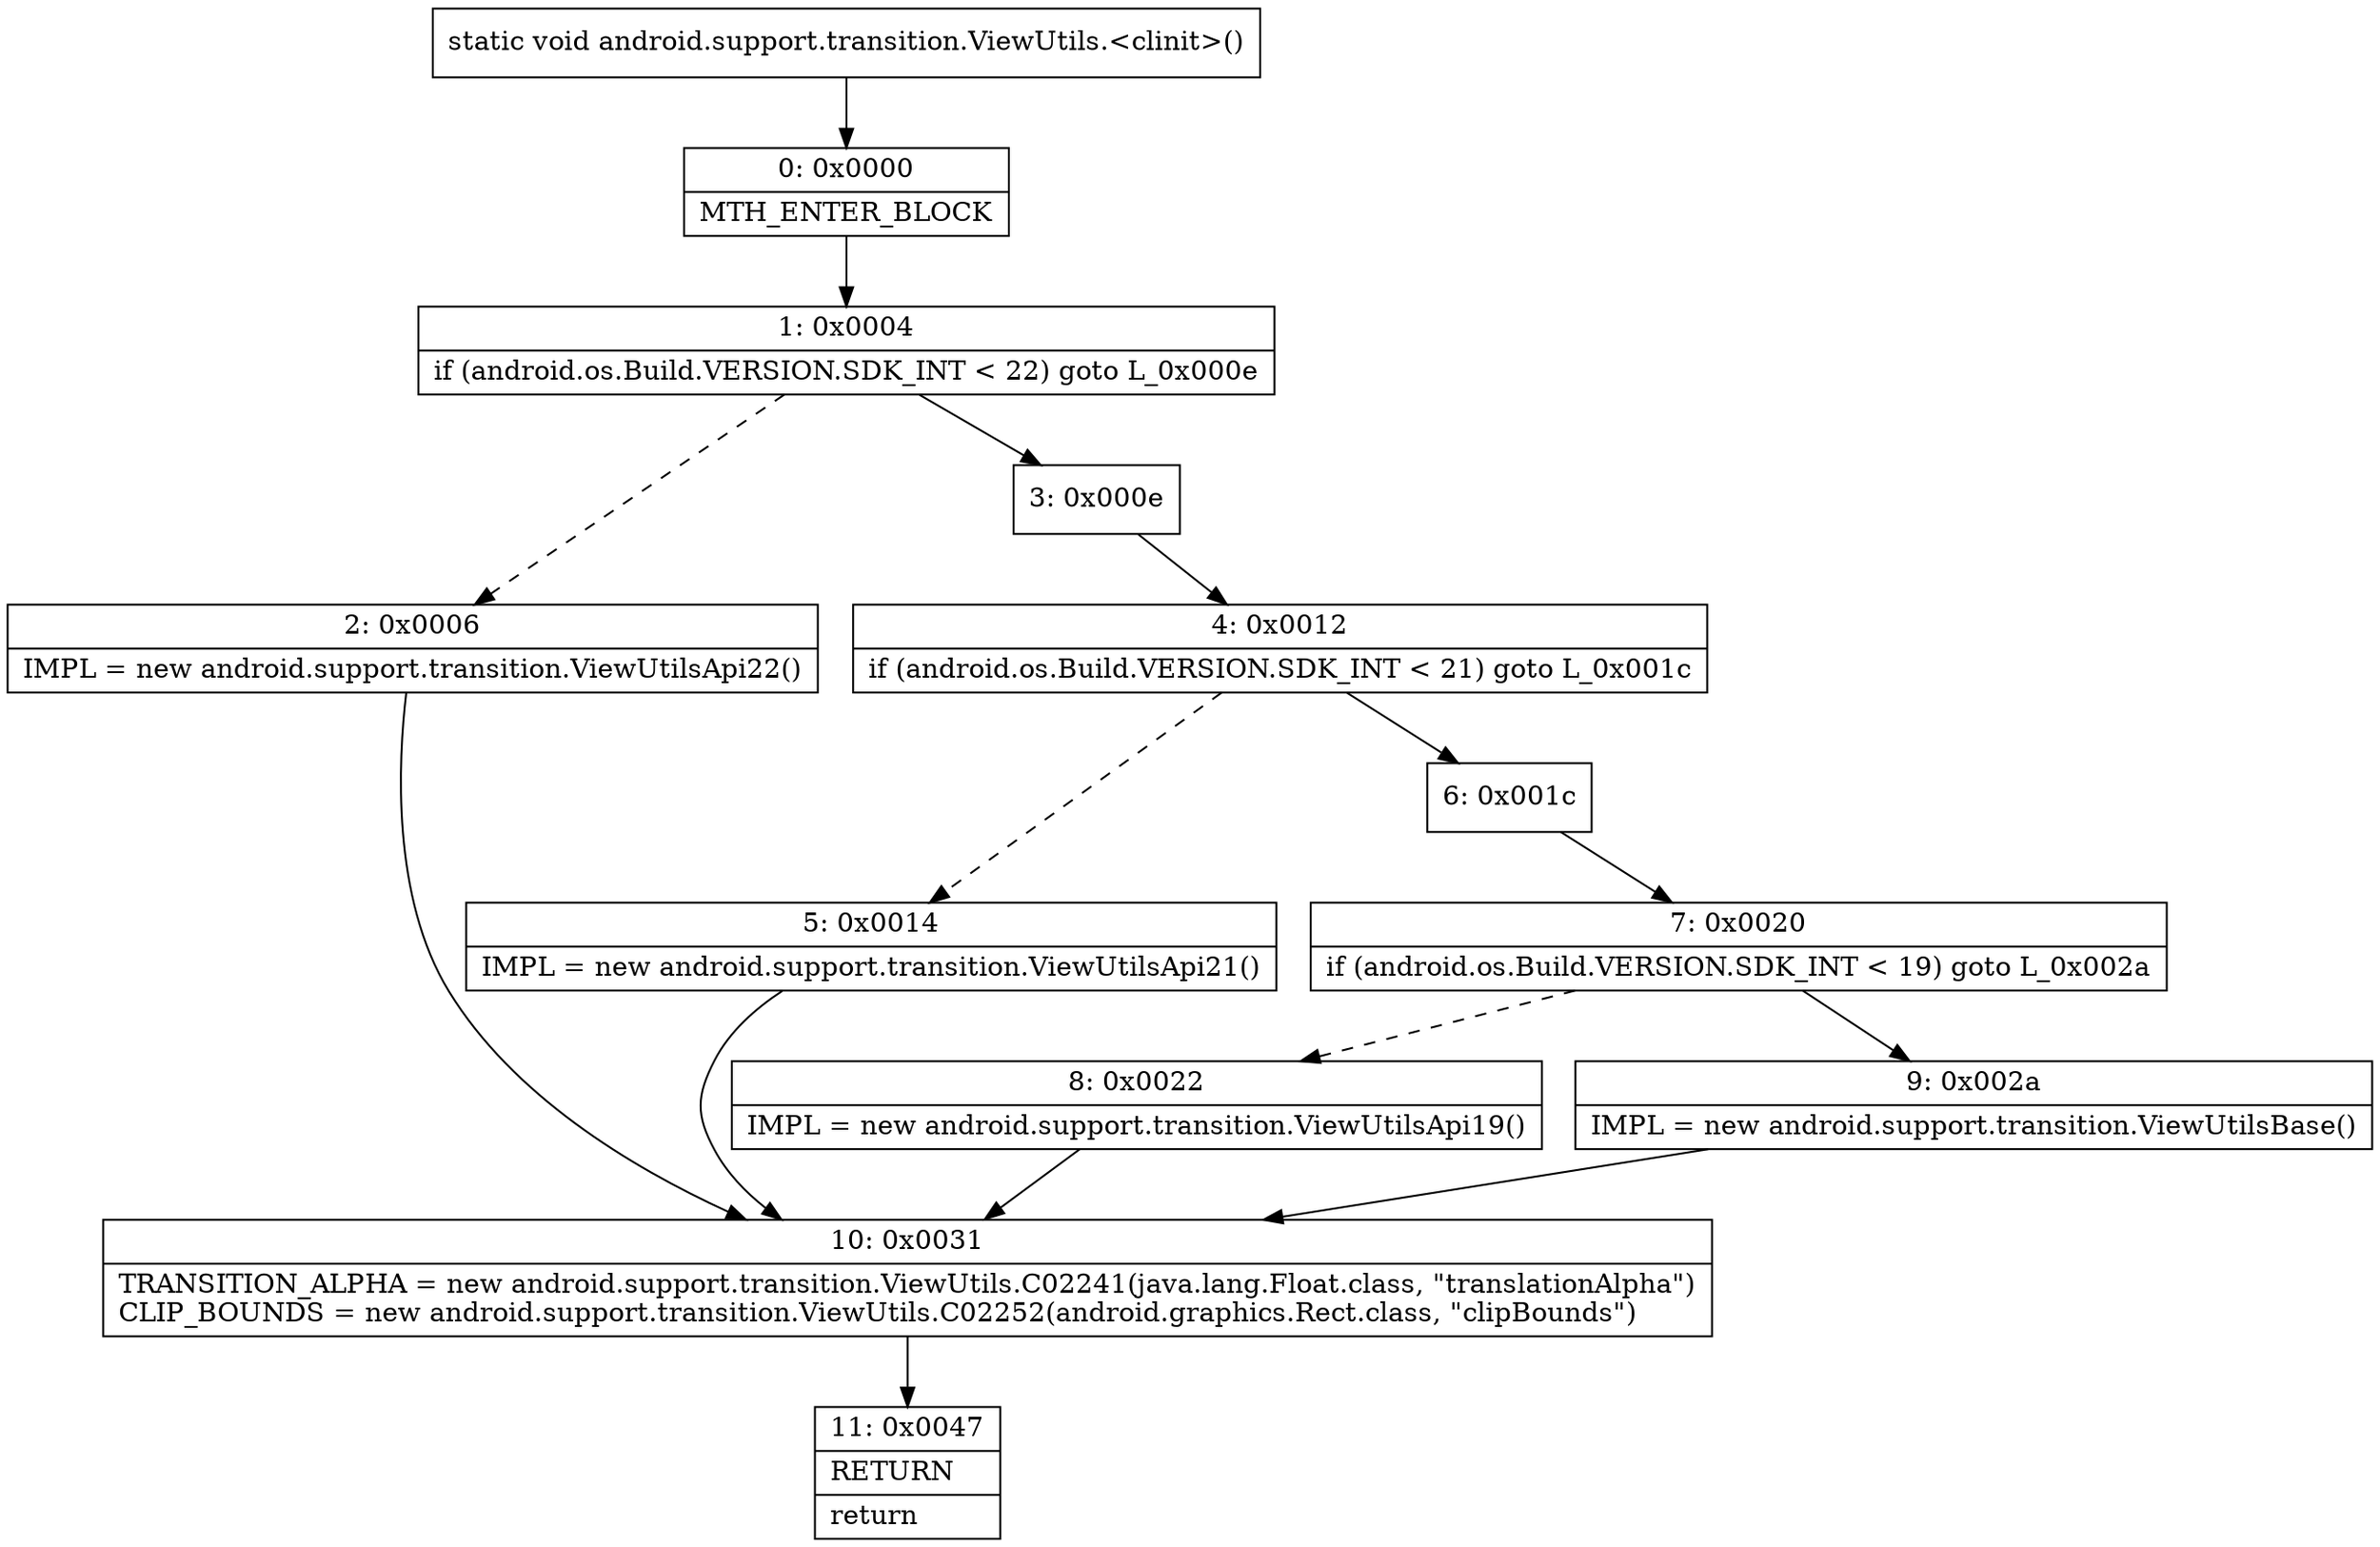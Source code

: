 digraph "CFG forandroid.support.transition.ViewUtils.\<clinit\>()V" {
Node_0 [shape=record,label="{0\:\ 0x0000|MTH_ENTER_BLOCK\l}"];
Node_1 [shape=record,label="{1\:\ 0x0004|if (android.os.Build.VERSION.SDK_INT \< 22) goto L_0x000e\l}"];
Node_2 [shape=record,label="{2\:\ 0x0006|IMPL = new android.support.transition.ViewUtilsApi22()\l}"];
Node_3 [shape=record,label="{3\:\ 0x000e}"];
Node_4 [shape=record,label="{4\:\ 0x0012|if (android.os.Build.VERSION.SDK_INT \< 21) goto L_0x001c\l}"];
Node_5 [shape=record,label="{5\:\ 0x0014|IMPL = new android.support.transition.ViewUtilsApi21()\l}"];
Node_6 [shape=record,label="{6\:\ 0x001c}"];
Node_7 [shape=record,label="{7\:\ 0x0020|if (android.os.Build.VERSION.SDK_INT \< 19) goto L_0x002a\l}"];
Node_8 [shape=record,label="{8\:\ 0x0022|IMPL = new android.support.transition.ViewUtilsApi19()\l}"];
Node_9 [shape=record,label="{9\:\ 0x002a|IMPL = new android.support.transition.ViewUtilsBase()\l}"];
Node_10 [shape=record,label="{10\:\ 0x0031|TRANSITION_ALPHA = new android.support.transition.ViewUtils.C02241(java.lang.Float.class, \"translationAlpha\")\lCLIP_BOUNDS = new android.support.transition.ViewUtils.C02252(android.graphics.Rect.class, \"clipBounds\")\l}"];
Node_11 [shape=record,label="{11\:\ 0x0047|RETURN\l|return\l}"];
MethodNode[shape=record,label="{static void android.support.transition.ViewUtils.\<clinit\>() }"];
MethodNode -> Node_0;
Node_0 -> Node_1;
Node_1 -> Node_2[style=dashed];
Node_1 -> Node_3;
Node_2 -> Node_10;
Node_3 -> Node_4;
Node_4 -> Node_5[style=dashed];
Node_4 -> Node_6;
Node_5 -> Node_10;
Node_6 -> Node_7;
Node_7 -> Node_8[style=dashed];
Node_7 -> Node_9;
Node_8 -> Node_10;
Node_9 -> Node_10;
Node_10 -> Node_11;
}


